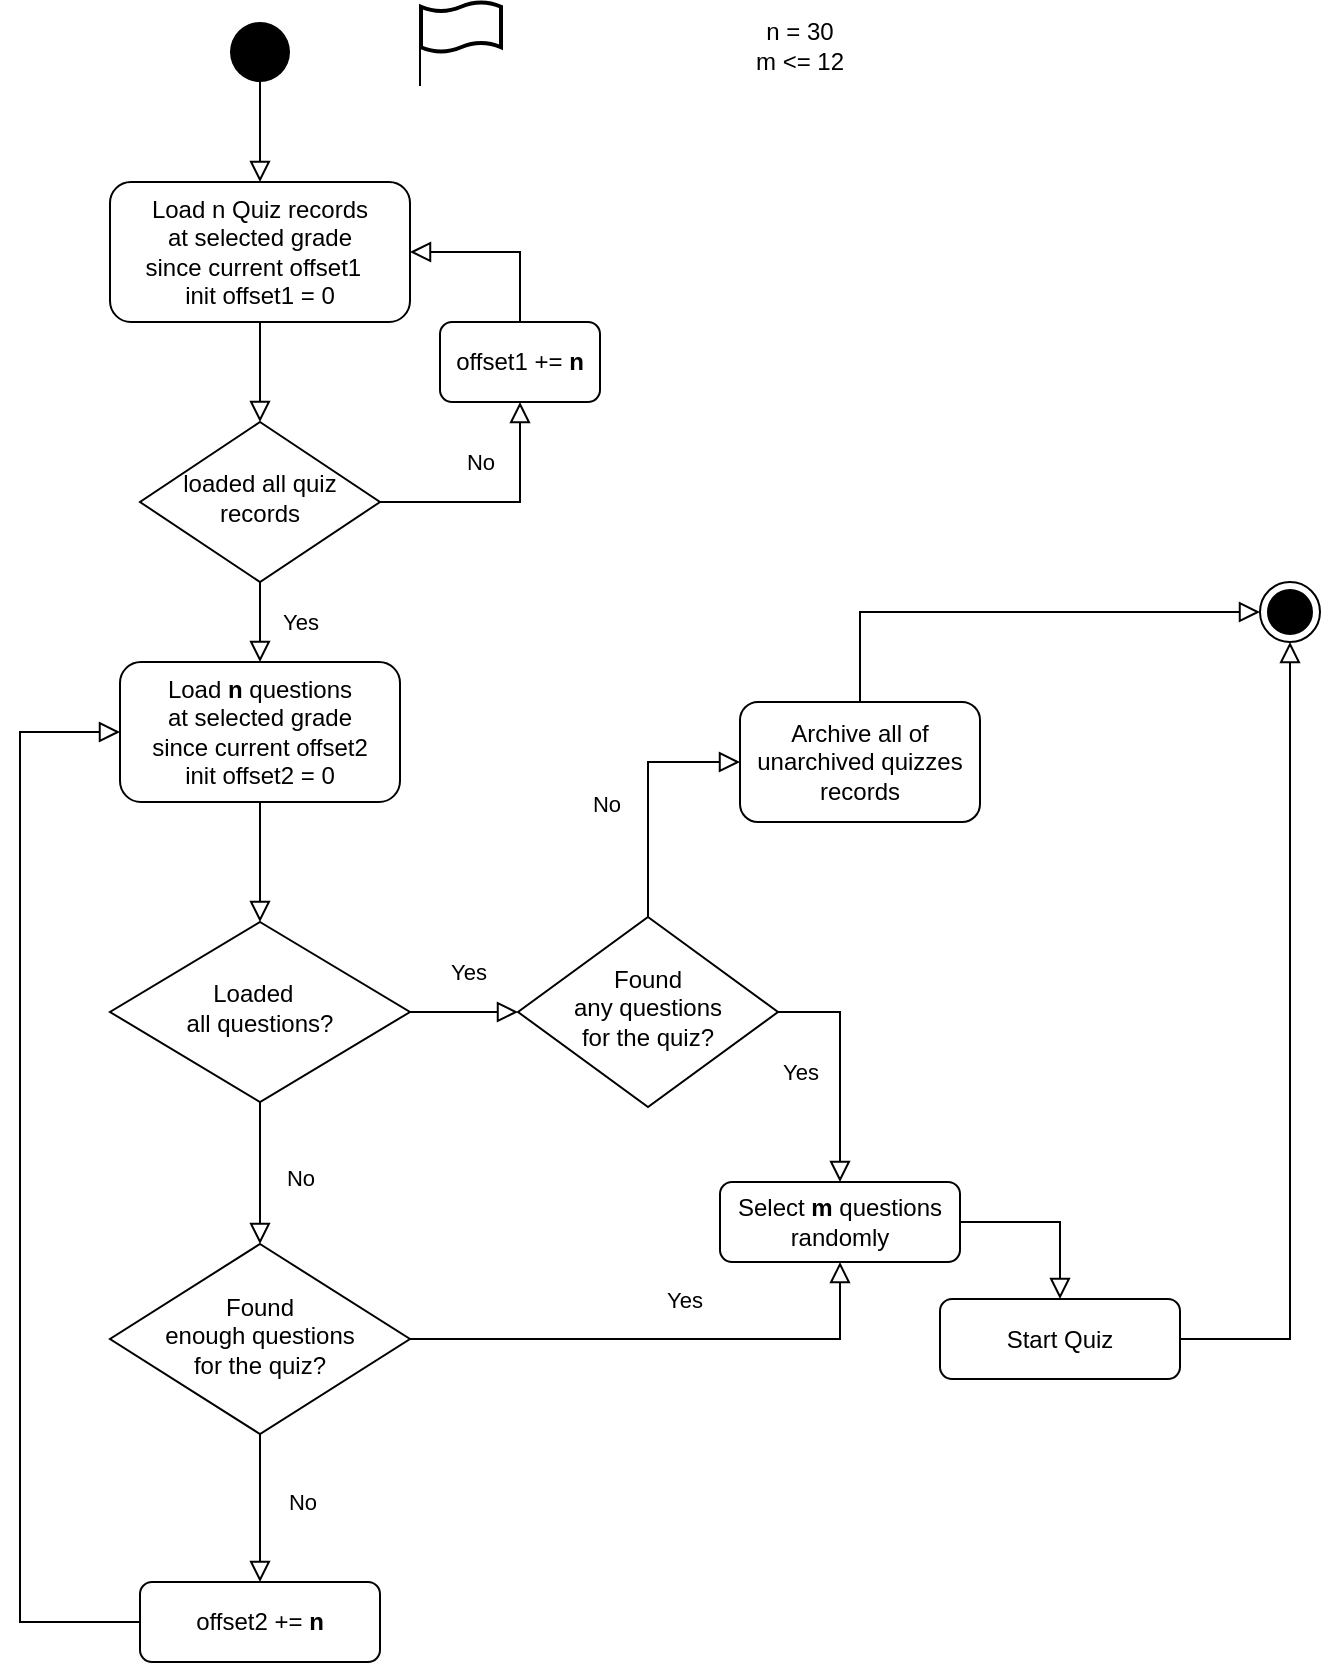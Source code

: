 <mxfile version="14.1.5" type="github">
  <diagram id="C5RBs43oDa-KdzZeNtuy" name="Page-1">
    <mxGraphModel dx="948" dy="529" grid="1" gridSize="10" guides="1" tooltips="1" connect="1" arrows="1" fold="1" page="1" pageScale="1" pageWidth="827" pageHeight="1169" math="0" shadow="0">
      <root>
        <mxCell id="WIyWlLk6GJQsqaUBKTNV-0" />
        <mxCell id="WIyWlLk6GJQsqaUBKTNV-1" parent="WIyWlLk6GJQsqaUBKTNV-0" />
        <mxCell id="WIyWlLk6GJQsqaUBKTNV-2" value="" style="rounded=0;html=1;jettySize=auto;orthogonalLoop=1;fontSize=11;endArrow=block;endFill=0;endSize=8;strokeWidth=1;shadow=0;labelBackgroundColor=none;edgeStyle=orthogonalEdgeStyle;" parent="WIyWlLk6GJQsqaUBKTNV-1" source="WIyWlLk6GJQsqaUBKTNV-3" target="WIyWlLk6GJQsqaUBKTNV-6" edge="1">
          <mxGeometry relative="1" as="geometry" />
        </mxCell>
        <mxCell id="WIyWlLk6GJQsqaUBKTNV-3" value="Load n Quiz records &lt;br&gt;at selected grade&lt;br&gt;since current offset1&amp;nbsp;&amp;nbsp;&lt;br&gt;init offset1 = 0" style="rounded=1;whiteSpace=wrap;html=1;fontSize=12;glass=0;strokeWidth=1;shadow=0;" parent="WIyWlLk6GJQsqaUBKTNV-1" vertex="1">
          <mxGeometry x="135" y="110" width="150" height="70" as="geometry" />
        </mxCell>
        <mxCell id="WIyWlLk6GJQsqaUBKTNV-4" value="Yes" style="rounded=0;html=1;jettySize=auto;orthogonalLoop=1;fontSize=11;endArrow=block;endFill=0;endSize=8;strokeWidth=1;shadow=0;labelBackgroundColor=none;edgeStyle=orthogonalEdgeStyle;entryX=0.5;entryY=0;entryDx=0;entryDy=0;" parent="WIyWlLk6GJQsqaUBKTNV-1" source="WIyWlLk6GJQsqaUBKTNV-6" target="WIyWlLk6GJQsqaUBKTNV-12" edge="1">
          <mxGeometry y="20" relative="1" as="geometry">
            <mxPoint as="offset" />
          </mxGeometry>
        </mxCell>
        <mxCell id="WIyWlLk6GJQsqaUBKTNV-5" value="No" style="edgeStyle=orthogonalEdgeStyle;rounded=0;html=1;jettySize=auto;orthogonalLoop=1;fontSize=11;endArrow=block;endFill=0;endSize=8;strokeWidth=1;shadow=0;labelBackgroundColor=none;entryX=0.5;entryY=1;entryDx=0;entryDy=0;" parent="WIyWlLk6GJQsqaUBKTNV-1" source="WIyWlLk6GJQsqaUBKTNV-6" target="FqrDWBqePk5-earfhPfw-0" edge="1">
          <mxGeometry x="0.5" y="20" relative="1" as="geometry">
            <mxPoint as="offset" />
            <mxPoint x="345" y="230" as="targetPoint" />
            <Array as="points">
              <mxPoint x="340" y="270" />
            </Array>
          </mxGeometry>
        </mxCell>
        <mxCell id="WIyWlLk6GJQsqaUBKTNV-6" value="loaded all quiz records" style="rhombus;whiteSpace=wrap;html=1;shadow=0;fontFamily=Helvetica;fontSize=12;align=center;strokeWidth=1;spacing=6;spacingTop=-4;" parent="WIyWlLk6GJQsqaUBKTNV-1" vertex="1">
          <mxGeometry x="150" y="230" width="120" height="80" as="geometry" />
        </mxCell>
        <mxCell id="WIyWlLk6GJQsqaUBKTNV-8" value="No" style="rounded=0;html=1;jettySize=auto;orthogonalLoop=1;fontSize=11;endArrow=block;endFill=0;endSize=8;strokeWidth=1;shadow=0;labelBackgroundColor=none;edgeStyle=orthogonalEdgeStyle;" parent="WIyWlLk6GJQsqaUBKTNV-1" source="WIyWlLk6GJQsqaUBKTNV-10" target="WIyWlLk6GJQsqaUBKTNV-11" edge="1">
          <mxGeometry x="-0.081" y="21" relative="1" as="geometry">
            <mxPoint as="offset" />
          </mxGeometry>
        </mxCell>
        <mxCell id="WIyWlLk6GJQsqaUBKTNV-9" value="Yes" style="edgeStyle=orthogonalEdgeStyle;rounded=0;html=1;jettySize=auto;orthogonalLoop=1;fontSize=11;endArrow=block;endFill=0;endSize=8;strokeWidth=1;shadow=0;labelBackgroundColor=none;entryX=0.5;entryY=1;entryDx=0;entryDy=0;" parent="WIyWlLk6GJQsqaUBKTNV-1" source="WIyWlLk6GJQsqaUBKTNV-10" target="FqrDWBqePk5-earfhPfw-26" edge="1">
          <mxGeometry x="0.077" y="20" relative="1" as="geometry">
            <mxPoint as="offset" />
            <mxPoint x="350" y="740" as="targetPoint" />
          </mxGeometry>
        </mxCell>
        <mxCell id="WIyWlLk6GJQsqaUBKTNV-10" value="Found &lt;br&gt;enough questions &lt;br&gt;for the quiz?" style="rhombus;whiteSpace=wrap;html=1;shadow=0;fontFamily=Helvetica;fontSize=12;align=center;strokeWidth=1;spacing=6;spacingTop=-4;" parent="WIyWlLk6GJQsqaUBKTNV-1" vertex="1">
          <mxGeometry x="135" y="641" width="150" height="95" as="geometry" />
        </mxCell>
        <mxCell id="WIyWlLk6GJQsqaUBKTNV-11" value="offset2 += &lt;b&gt;n&lt;/b&gt;" style="rounded=1;whiteSpace=wrap;html=1;fontSize=12;glass=0;strokeWidth=1;shadow=0;" parent="WIyWlLk6GJQsqaUBKTNV-1" vertex="1">
          <mxGeometry x="150" y="810" width="120" height="40" as="geometry" />
        </mxCell>
        <mxCell id="WIyWlLk6GJQsqaUBKTNV-12" value="Load &lt;b&gt;n&lt;/b&gt; questions&lt;br&gt;at selected grade&lt;br&gt;since current offset2&lt;br&gt;init offset2 = 0" style="rounded=1;whiteSpace=wrap;html=1;fontSize=12;glass=0;strokeWidth=1;shadow=0;" parent="WIyWlLk6GJQsqaUBKTNV-1" vertex="1">
          <mxGeometry x="140" y="350" width="140" height="70" as="geometry" />
        </mxCell>
        <mxCell id="FqrDWBqePk5-earfhPfw-0" value="offset1 += &lt;b&gt;n&lt;/b&gt;" style="rounded=1;whiteSpace=wrap;html=1;fontSize=12;glass=0;strokeWidth=1;shadow=0;" vertex="1" parent="WIyWlLk6GJQsqaUBKTNV-1">
          <mxGeometry x="300" y="180" width="80" height="40" as="geometry" />
        </mxCell>
        <mxCell id="FqrDWBqePk5-earfhPfw-2" value="" style="edgeStyle=orthogonalEdgeStyle;rounded=0;html=1;jettySize=auto;orthogonalLoop=1;fontSize=11;endArrow=block;endFill=0;endSize=8;strokeWidth=1;shadow=0;labelBackgroundColor=none;exitX=0.5;exitY=0;exitDx=0;exitDy=0;" edge="1" parent="WIyWlLk6GJQsqaUBKTNV-1" source="FqrDWBqePk5-earfhPfw-0" target="WIyWlLk6GJQsqaUBKTNV-3">
          <mxGeometry x="0.546" y="25" relative="1" as="geometry">
            <mxPoint as="offset" />
            <mxPoint x="269.95" y="280.04" as="sourcePoint" />
            <mxPoint x="355" y="240" as="targetPoint" />
            <Array as="points">
              <mxPoint x="340" y="145" />
            </Array>
          </mxGeometry>
        </mxCell>
        <mxCell id="FqrDWBqePk5-earfhPfw-4" value="" style="edgeStyle=orthogonalEdgeStyle;rounded=0;html=1;jettySize=auto;orthogonalLoop=1;fontSize=11;endArrow=block;endFill=0;endSize=8;strokeWidth=1;shadow=0;labelBackgroundColor=none;exitX=0.5;exitY=1;exitDx=0;exitDy=0;entryX=0.5;entryY=0;entryDx=0;entryDy=0;" edge="1" parent="WIyWlLk6GJQsqaUBKTNV-1" source="WIyWlLk6GJQsqaUBKTNV-12" target="FqrDWBqePk5-earfhPfw-6">
          <mxGeometry x="0.546" y="25" relative="1" as="geometry">
            <mxPoint as="offset" />
            <mxPoint x="340" y="485" as="sourcePoint" />
            <mxPoint x="285" y="440" as="targetPoint" />
            <Array as="points" />
          </mxGeometry>
        </mxCell>
        <mxCell id="FqrDWBqePk5-earfhPfw-5" value="" style="edgeStyle=orthogonalEdgeStyle;rounded=0;html=1;jettySize=auto;orthogonalLoop=1;fontSize=11;endArrow=block;endFill=0;endSize=8;strokeWidth=1;shadow=0;labelBackgroundColor=none;exitX=0;exitY=0.5;exitDx=0;exitDy=0;entryX=0;entryY=0.5;entryDx=0;entryDy=0;" edge="1" parent="WIyWlLk6GJQsqaUBKTNV-1" source="WIyWlLk6GJQsqaUBKTNV-11" target="WIyWlLk6GJQsqaUBKTNV-12">
          <mxGeometry x="0.546" y="25" relative="1" as="geometry">
            <mxPoint as="offset" />
            <mxPoint x="220" y="430" as="sourcePoint" />
            <mxPoint x="220" y="480" as="targetPoint" />
            <Array as="points">
              <mxPoint x="90" y="830" />
              <mxPoint x="90" y="385" />
            </Array>
          </mxGeometry>
        </mxCell>
        <mxCell id="FqrDWBqePk5-earfhPfw-6" value="Loaded&amp;nbsp;&amp;nbsp;&lt;br&gt;all questions?" style="rhombus;whiteSpace=wrap;html=1;shadow=0;fontFamily=Helvetica;fontSize=12;align=center;strokeWidth=1;spacing=6;spacingTop=-4;" vertex="1" parent="WIyWlLk6GJQsqaUBKTNV-1">
          <mxGeometry x="135" y="480" width="150" height="90" as="geometry" />
        </mxCell>
        <mxCell id="FqrDWBqePk5-earfhPfw-7" value="No" style="edgeStyle=orthogonalEdgeStyle;rounded=0;html=1;jettySize=auto;orthogonalLoop=1;fontSize=11;endArrow=block;endFill=0;endSize=8;strokeWidth=1;shadow=0;labelBackgroundColor=none;exitX=0.5;exitY=1;exitDx=0;exitDy=0;entryX=0.5;entryY=0;entryDx=0;entryDy=0;" edge="1" parent="WIyWlLk6GJQsqaUBKTNV-1" source="FqrDWBqePk5-earfhPfw-6" target="WIyWlLk6GJQsqaUBKTNV-10">
          <mxGeometry x="0.077" y="20" relative="1" as="geometry">
            <mxPoint as="offset" />
            <mxPoint x="284.968" y="737.48" as="sourcePoint" />
            <mxPoint x="360" y="750" as="targetPoint" />
          </mxGeometry>
        </mxCell>
        <mxCell id="FqrDWBqePk5-earfhPfw-8" value="Yes" style="edgeStyle=orthogonalEdgeStyle;rounded=0;html=1;jettySize=auto;orthogonalLoop=1;fontSize=11;endArrow=block;endFill=0;endSize=8;strokeWidth=1;shadow=0;labelBackgroundColor=none;exitX=1;exitY=0.5;exitDx=0;exitDy=0;entryX=0;entryY=0.5;entryDx=0;entryDy=0;" edge="1" parent="WIyWlLk6GJQsqaUBKTNV-1" source="FqrDWBqePk5-earfhPfw-6" target="FqrDWBqePk5-earfhPfw-12">
          <mxGeometry x="0.077" y="20" relative="1" as="geometry">
            <mxPoint as="offset" />
            <mxPoint x="220" y="580" as="sourcePoint" />
            <mxPoint x="380" y="525" as="targetPoint" />
          </mxGeometry>
        </mxCell>
        <mxCell id="FqrDWBqePk5-earfhPfw-10" value="Start Quiz" style="rounded=1;whiteSpace=wrap;html=1;fontSize=12;glass=0;strokeWidth=1;shadow=0;" vertex="1" parent="WIyWlLk6GJQsqaUBKTNV-1">
          <mxGeometry x="550" y="668.5" width="120" height="40" as="geometry" />
        </mxCell>
        <mxCell id="FqrDWBqePk5-earfhPfw-12" value="Found &lt;br&gt;any questions &lt;br&gt;for the quiz?" style="rhombus;whiteSpace=wrap;html=1;shadow=0;fontFamily=Helvetica;fontSize=12;align=center;strokeWidth=1;spacing=6;spacingTop=-4;" vertex="1" parent="WIyWlLk6GJQsqaUBKTNV-1">
          <mxGeometry x="339" y="477.5" width="130" height="95" as="geometry" />
        </mxCell>
        <mxCell id="FqrDWBqePk5-earfhPfw-16" value="" style="ellipse;fillColor=#000000;strokeColor=none;" vertex="1" parent="WIyWlLk6GJQsqaUBKTNV-1">
          <mxGeometry x="195" y="30" width="30" height="30" as="geometry" />
        </mxCell>
        <mxCell id="FqrDWBqePk5-earfhPfw-17" value="" style="rounded=0;html=1;jettySize=auto;orthogonalLoop=1;fontSize=11;endArrow=block;endFill=0;endSize=8;strokeWidth=1;shadow=0;labelBackgroundColor=none;edgeStyle=orthogonalEdgeStyle;exitX=0.5;exitY=1;exitDx=0;exitDy=0;" edge="1" parent="WIyWlLk6GJQsqaUBKTNV-1" source="FqrDWBqePk5-earfhPfw-16">
          <mxGeometry relative="1" as="geometry">
            <mxPoint x="220" y="190" as="sourcePoint" />
            <mxPoint x="210" y="110" as="targetPoint" />
          </mxGeometry>
        </mxCell>
        <mxCell id="FqrDWBqePk5-earfhPfw-18" value="" style="group" vertex="1" connectable="0" parent="WIyWlLk6GJQsqaUBKTNV-1">
          <mxGeometry x="290" y="20" width="40.5" height="32" as="geometry" />
        </mxCell>
        <mxCell id="FqrDWBqePk5-earfhPfw-14" value="" style="endArrow=none;html=1;entryX=0;entryY=0;entryDx=0;entryDy=0;" edge="1" parent="FqrDWBqePk5-earfhPfw-18">
          <mxGeometry width="50" height="50" relative="1" as="geometry">
            <mxPoint y="42" as="sourcePoint" />
            <mxPoint y="2" as="targetPoint" />
            <Array as="points">
              <mxPoint y="32" />
            </Array>
          </mxGeometry>
        </mxCell>
        <mxCell id="FqrDWBqePk5-earfhPfw-15" value="" style="shape=tape;whiteSpace=wrap;html=1;strokeWidth=2;size=0.19" vertex="1" parent="FqrDWBqePk5-earfhPfw-18">
          <mxGeometry x="0.5" width="40" height="25" as="geometry" />
        </mxCell>
        <mxCell id="FqrDWBqePk5-earfhPfw-19" value="" style="ellipse;html=1;shape=endState;fillColor=#000000;strokeColor=#000000;" vertex="1" parent="WIyWlLk6GJQsqaUBKTNV-1">
          <mxGeometry x="710" y="310" width="30" height="30" as="geometry" />
        </mxCell>
        <mxCell id="FqrDWBqePk5-earfhPfw-20" value="" style="edgeStyle=orthogonalEdgeStyle;rounded=0;html=1;jettySize=auto;orthogonalLoop=1;fontSize=11;endArrow=block;endFill=0;endSize=8;strokeWidth=1;shadow=0;labelBackgroundColor=none;exitX=1;exitY=0.5;exitDx=0;exitDy=0;entryX=0.5;entryY=1;entryDx=0;entryDy=0;" edge="1" parent="WIyWlLk6GJQsqaUBKTNV-1" source="FqrDWBqePk5-earfhPfw-10" target="FqrDWBqePk5-earfhPfw-19">
          <mxGeometry x="0.546" y="25" relative="1" as="geometry">
            <mxPoint as="offset" />
            <mxPoint x="159" y="840" as="sourcePoint" />
            <mxPoint x="150" y="395" as="targetPoint" />
            <Array as="points">
              <mxPoint x="725" y="689" />
            </Array>
          </mxGeometry>
        </mxCell>
        <mxCell id="FqrDWBqePk5-earfhPfw-21" value="Yes" style="edgeStyle=orthogonalEdgeStyle;rounded=0;html=1;jettySize=auto;orthogonalLoop=1;fontSize=11;endArrow=block;endFill=0;endSize=8;strokeWidth=1;shadow=0;labelBackgroundColor=none;exitX=1;exitY=0.5;exitDx=0;exitDy=0;entryX=0.5;entryY=0;entryDx=0;entryDy=0;" edge="1" parent="WIyWlLk6GJQsqaUBKTNV-1" source="FqrDWBqePk5-earfhPfw-12" target="FqrDWBqePk5-earfhPfw-26">
          <mxGeometry x="0.04" y="-20" relative="1" as="geometry">
            <mxPoint as="offset" />
            <mxPoint x="294" y="698.5" as="sourcePoint" />
            <mxPoint x="430" y="698.5" as="targetPoint" />
          </mxGeometry>
        </mxCell>
        <mxCell id="FqrDWBqePk5-earfhPfw-22" value="No" style="rounded=0;html=1;jettySize=auto;orthogonalLoop=1;fontSize=11;endArrow=block;endFill=0;endSize=8;strokeWidth=1;shadow=0;labelBackgroundColor=none;edgeStyle=orthogonalEdgeStyle;exitX=0.5;exitY=0;exitDx=0;exitDy=0;entryX=0;entryY=0.5;entryDx=0;entryDy=0;" edge="1" parent="WIyWlLk6GJQsqaUBKTNV-1" source="FqrDWBqePk5-earfhPfw-12" target="FqrDWBqePk5-earfhPfw-23">
          <mxGeometry x="-0.081" y="21" relative="1" as="geometry">
            <mxPoint as="offset" />
            <mxPoint x="219" y="746" as="sourcePoint" />
            <mxPoint x="404" y="410" as="targetPoint" />
          </mxGeometry>
        </mxCell>
        <mxCell id="FqrDWBqePk5-earfhPfw-23" value="Archive all of unarchived quizzes records" style="rounded=1;whiteSpace=wrap;html=1;fontSize=12;glass=0;strokeWidth=1;shadow=0;" vertex="1" parent="WIyWlLk6GJQsqaUBKTNV-1">
          <mxGeometry x="450" y="370" width="120" height="60" as="geometry" />
        </mxCell>
        <mxCell id="FqrDWBqePk5-earfhPfw-24" value="" style="edgeStyle=orthogonalEdgeStyle;rounded=0;html=1;jettySize=auto;orthogonalLoop=1;fontSize=11;endArrow=block;endFill=0;endSize=8;strokeWidth=1;shadow=0;labelBackgroundColor=none;exitX=1;exitY=0.5;exitDx=0;exitDy=0;entryX=0.5;entryY=0;entryDx=0;entryDy=0;" edge="1" parent="WIyWlLk6GJQsqaUBKTNV-1" source="FqrDWBqePk5-earfhPfw-26" target="FqrDWBqePk5-earfhPfw-10">
          <mxGeometry x="0.546" y="25" relative="1" as="geometry">
            <mxPoint as="offset" />
            <mxPoint x="159" y="840" as="sourcePoint" />
            <mxPoint x="150" y="395" as="targetPoint" />
            <Array as="points">
              <mxPoint x="610" y="630" />
            </Array>
          </mxGeometry>
        </mxCell>
        <mxCell id="FqrDWBqePk5-earfhPfw-25" value="n = 30&lt;br&gt;m &amp;lt;= 12" style="text;html=1;strokeColor=none;fillColor=none;align=center;verticalAlign=middle;whiteSpace=wrap;rounded=0;" vertex="1" parent="WIyWlLk6GJQsqaUBKTNV-1">
          <mxGeometry x="450" y="32" width="60" height="20" as="geometry" />
        </mxCell>
        <mxCell id="FqrDWBqePk5-earfhPfw-26" value="Select &lt;b&gt;m&lt;/b&gt; questions randomly" style="rounded=1;whiteSpace=wrap;html=1;fontSize=12;glass=0;strokeWidth=1;shadow=0;" vertex="1" parent="WIyWlLk6GJQsqaUBKTNV-1">
          <mxGeometry x="440" y="610" width="120" height="40" as="geometry" />
        </mxCell>
        <mxCell id="FqrDWBqePk5-earfhPfw-27" value="" style="edgeStyle=orthogonalEdgeStyle;rounded=0;html=1;jettySize=auto;orthogonalLoop=1;fontSize=11;endArrow=block;endFill=0;endSize=8;strokeWidth=1;shadow=0;labelBackgroundColor=none;exitX=0.5;exitY=0;exitDx=0;exitDy=0;entryX=0;entryY=0.5;entryDx=0;entryDy=0;" edge="1" parent="WIyWlLk6GJQsqaUBKTNV-1" source="FqrDWBqePk5-earfhPfw-23" target="FqrDWBqePk5-earfhPfw-19">
          <mxGeometry x="0.546" y="25" relative="1" as="geometry">
            <mxPoint as="offset" />
            <mxPoint x="680" y="698.5" as="sourcePoint" />
            <mxPoint x="735" y="350" as="targetPoint" />
            <Array as="points">
              <mxPoint x="510" y="325" />
            </Array>
          </mxGeometry>
        </mxCell>
      </root>
    </mxGraphModel>
  </diagram>
</mxfile>
